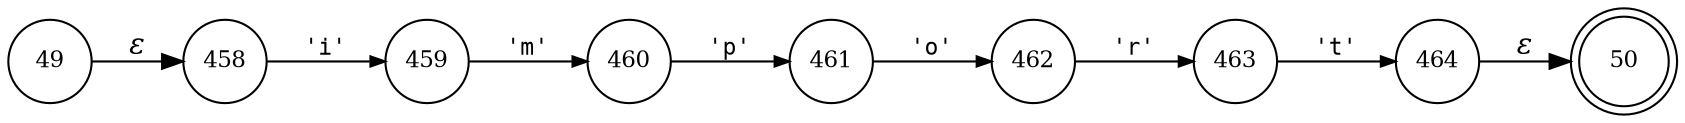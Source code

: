 digraph ATN {
rankdir=LR;
s50[fontsize=11, label="50", shape=doublecircle, fixedsize=true, width=.6];
s464[fontsize=11,label="464", shape=circle, fixedsize=true, width=.55, peripheries=1];
s49[fontsize=11,label="49", shape=circle, fixedsize=true, width=.55, peripheries=1];
s458[fontsize=11,label="458", shape=circle, fixedsize=true, width=.55, peripheries=1];
s459[fontsize=11,label="459", shape=circle, fixedsize=true, width=.55, peripheries=1];
s460[fontsize=11,label="460", shape=circle, fixedsize=true, width=.55, peripheries=1];
s461[fontsize=11,label="461", shape=circle, fixedsize=true, width=.55, peripheries=1];
s462[fontsize=11,label="462", shape=circle, fixedsize=true, width=.55, peripheries=1];
s463[fontsize=11,label="463", shape=circle, fixedsize=true, width=.55, peripheries=1];
s49 -> s458 [fontname="Times-Italic", label="&epsilon;"];
s458 -> s459 [fontsize=11, fontname="Courier", arrowsize=.7, label = "'i'", arrowhead = normal];
s459 -> s460 [fontsize=11, fontname="Courier", arrowsize=.7, label = "'m'", arrowhead = normal];
s460 -> s461 [fontsize=11, fontname="Courier", arrowsize=.7, label = "'p'", arrowhead = normal];
s461 -> s462 [fontsize=11, fontname="Courier", arrowsize=.7, label = "'o'", arrowhead = normal];
s462 -> s463 [fontsize=11, fontname="Courier", arrowsize=.7, label = "'r'", arrowhead = normal];
s463 -> s464 [fontsize=11, fontname="Courier", arrowsize=.7, label = "'t'", arrowhead = normal];
s464 -> s50 [fontname="Times-Italic", label="&epsilon;"];
}